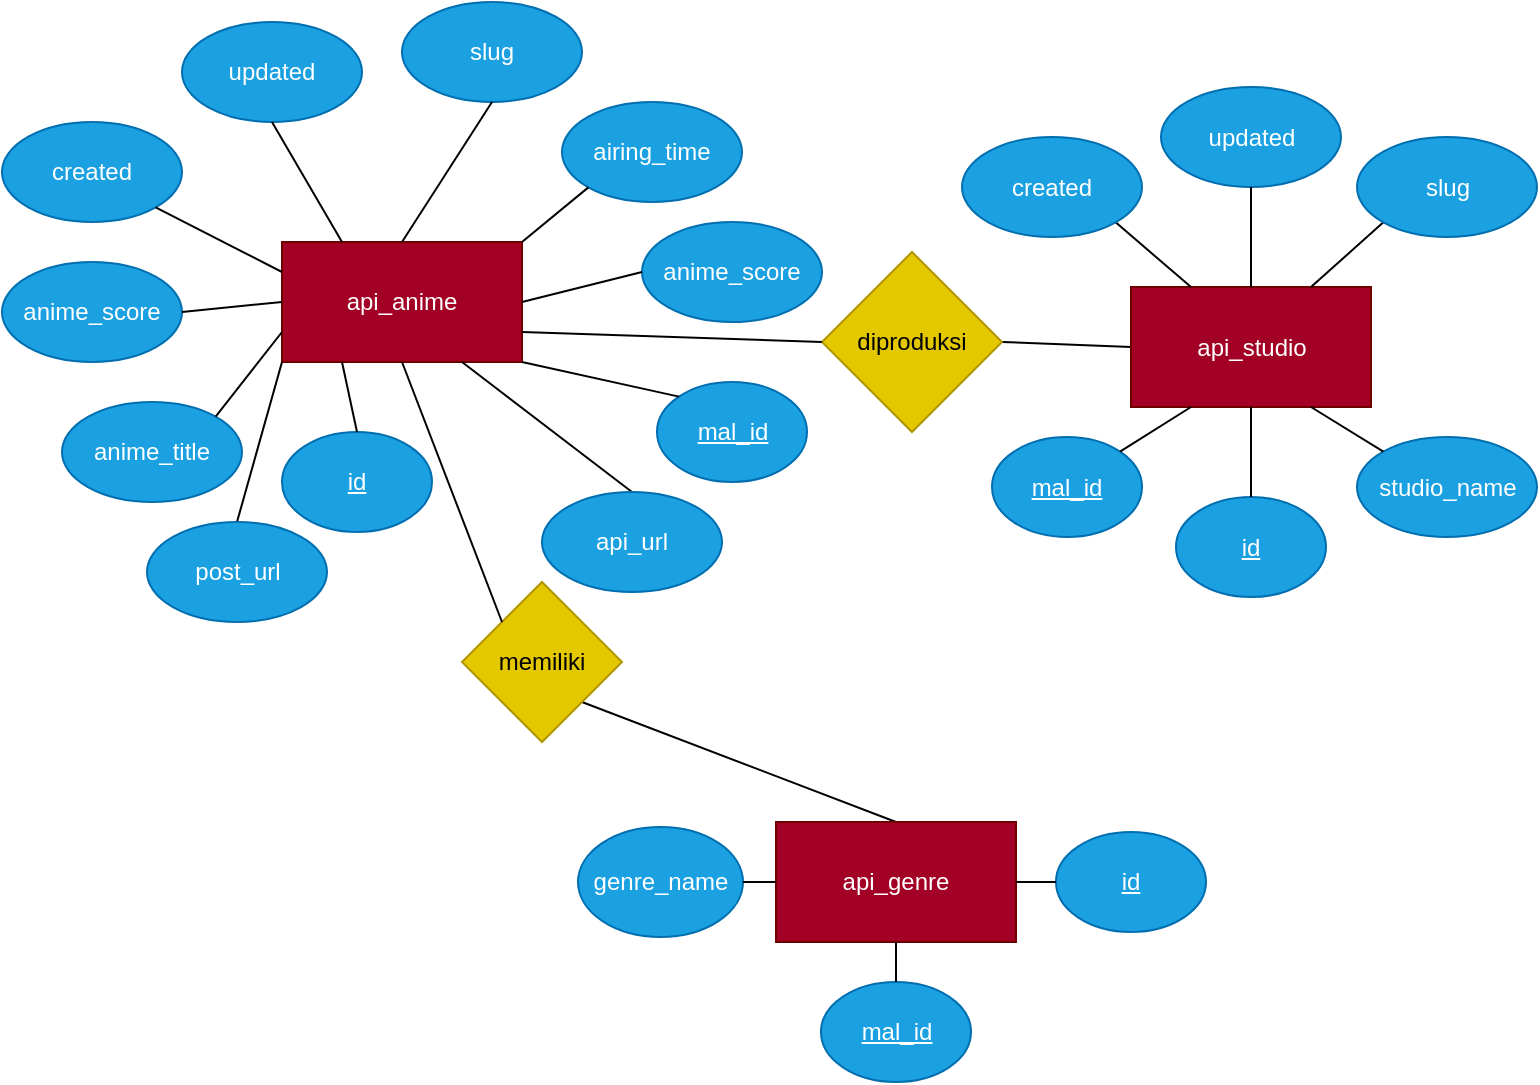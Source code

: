 <mxfile>
    <diagram id="-uFaY8XRwCROAGWN2ngl" name="Page-1">
        <mxGraphModel dx="836" dy="623" grid="1" gridSize="10" guides="1" tooltips="1" connect="1" arrows="1" fold="1" page="1" pageScale="1" pageWidth="827" pageHeight="1169" math="0" shadow="0">
            <root>
                <mxCell id="0"/>
                <mxCell id="1" parent="0"/>
                <mxCell id="59" style="edgeStyle=none;html=1;exitX=1;exitY=0.5;exitDx=0;exitDy=0;entryX=0;entryY=0.5;entryDx=0;entryDy=0;endArrow=none;endFill=0;strokeColor=#000000;" edge="1" parent="1" source="56" target="4">
                    <mxGeometry relative="1" as="geometry"/>
                </mxCell>
                <mxCell id="56" value="diproduksi" style="rhombus;whiteSpace=wrap;html=1;fillColor=#e3c800;fontColor=#000000;strokeColor=#B09500;" vertex="1" parent="1">
                    <mxGeometry x="440" y="185" width="90" height="90" as="geometry"/>
                </mxCell>
                <mxCell id="67" style="edgeStyle=none;html=1;exitX=1;exitY=1;exitDx=0;exitDy=0;entryX=0.5;entryY=0;entryDx=0;entryDy=0;endArrow=none;endFill=0;strokeColor=#000000;" edge="1" parent="1" source="64" target="45">
                    <mxGeometry relative="1" as="geometry">
                        <mxPoint x="290" y="450" as="sourcePoint"/>
                    </mxGeometry>
                </mxCell>
                <mxCell id="64" value="memiliki" style="rhombus;whiteSpace=wrap;html=1;fillColor=#e3c800;fontColor=#000000;strokeColor=#B09500;" vertex="1" parent="1">
                    <mxGeometry x="260" y="350" width="80" height="80" as="geometry"/>
                </mxCell>
                <mxCell id="71" value="" style="group" vertex="1" connectable="0" parent="1">
                    <mxGeometry x="30" y="60" width="410" height="310" as="geometry"/>
                </mxCell>
                <mxCell id="3" value="api_anime" style="rounded=0;whiteSpace=wrap;html=1;fillColor=#a20025;fontColor=#ffffff;strokeColor=#6F0000;" vertex="1" parent="71">
                    <mxGeometry x="140" y="120" width="120" height="60" as="geometry"/>
                </mxCell>
                <mxCell id="5" value="id" style="ellipse;whiteSpace=wrap;html=1;fontStyle=4;fillColor=#1ba1e2;fontColor=#ffffff;strokeColor=#006EAF;" vertex="1" parent="71">
                    <mxGeometry x="140" y="215" width="75" height="50" as="geometry"/>
                </mxCell>
                <mxCell id="12" style="edgeStyle=none;html=1;exitX=0.25;exitY=1;exitDx=0;exitDy=0;entryX=0.5;entryY=0;entryDx=0;entryDy=0;endArrow=none;endFill=0;strokeColor=#000000;" edge="1" parent="71" source="3" target="5">
                    <mxGeometry relative="1" as="geometry"/>
                </mxCell>
                <mxCell id="6" value="mal_id" style="ellipse;whiteSpace=wrap;html=1;fontStyle=4;fillColor=#1ba1e2;fontColor=#ffffff;strokeColor=#006EAF;" vertex="1" parent="71">
                    <mxGeometry x="327.5" y="190" width="75" height="50" as="geometry"/>
                </mxCell>
                <mxCell id="13" style="edgeStyle=none;html=1;entryX=0;entryY=0;entryDx=0;entryDy=0;endArrow=none;endFill=0;exitX=1;exitY=1;exitDx=0;exitDy=0;strokeColor=#000000;" edge="1" parent="71" source="3" target="6">
                    <mxGeometry relative="1" as="geometry">
                        <mxPoint x="270" y="180" as="sourcePoint"/>
                    </mxGeometry>
                </mxCell>
                <mxCell id="7" value="anime_title" style="ellipse;whiteSpace=wrap;html=1;fontStyle=0;fillColor=#1ba1e2;fontColor=#ffffff;strokeColor=#006EAF;" vertex="1" parent="71">
                    <mxGeometry x="30" y="200" width="90" height="50" as="geometry"/>
                </mxCell>
                <mxCell id="16" style="edgeStyle=none;html=1;exitX=0;exitY=0.75;exitDx=0;exitDy=0;entryX=1;entryY=0;entryDx=0;entryDy=0;endArrow=none;endFill=0;strokeColor=#000000;" edge="1" parent="71" source="3" target="7">
                    <mxGeometry relative="1" as="geometry"/>
                </mxCell>
                <mxCell id="8" value="anime_score" style="ellipse;whiteSpace=wrap;html=1;fontStyle=0;fillColor=#1ba1e2;fontColor=#ffffff;strokeColor=#006EAF;" vertex="1" parent="71">
                    <mxGeometry y="130" width="90" height="50" as="geometry"/>
                </mxCell>
                <mxCell id="15" style="edgeStyle=none;html=1;exitX=0;exitY=0.5;exitDx=0;exitDy=0;entryX=1;entryY=0.5;entryDx=0;entryDy=0;endArrow=none;endFill=0;strokeColor=#000000;" edge="1" parent="71" source="3" target="8">
                    <mxGeometry relative="1" as="geometry"/>
                </mxCell>
                <mxCell id="9" value="anime_score" style="ellipse;whiteSpace=wrap;html=1;fontStyle=0;fillColor=#1ba1e2;fontColor=#ffffff;strokeColor=#006EAF;" vertex="1" parent="71">
                    <mxGeometry x="320" y="110" width="90" height="50" as="geometry"/>
                </mxCell>
                <mxCell id="14" style="edgeStyle=none;html=1;exitX=1;exitY=0.5;exitDx=0;exitDy=0;entryX=0;entryY=0.5;entryDx=0;entryDy=0;endArrow=none;endFill=0;strokeColor=#000000;" edge="1" parent="71" source="3" target="9">
                    <mxGeometry relative="1" as="geometry"/>
                </mxCell>
                <mxCell id="10" value="airing_time" style="ellipse;whiteSpace=wrap;html=1;fontStyle=0;fillColor=#1ba1e2;fontColor=#ffffff;strokeColor=#006EAF;" vertex="1" parent="71">
                    <mxGeometry x="280" y="50" width="90" height="50" as="geometry"/>
                </mxCell>
                <mxCell id="17" style="edgeStyle=none;html=1;exitX=1;exitY=0;exitDx=0;exitDy=0;entryX=0;entryY=1;entryDx=0;entryDy=0;endArrow=none;endFill=0;strokeColor=#000000;" edge="1" parent="71" source="3" target="10">
                    <mxGeometry relative="1" as="geometry"/>
                </mxCell>
                <mxCell id="11" value="slug" style="ellipse;whiteSpace=wrap;html=1;fontStyle=0;fillColor=#1ba1e2;fontColor=#ffffff;strokeColor=#006EAF;" vertex="1" parent="71">
                    <mxGeometry x="200" width="90" height="50" as="geometry"/>
                </mxCell>
                <mxCell id="18" style="edgeStyle=none;html=1;exitX=0.5;exitY=0;exitDx=0;exitDy=0;entryX=0.5;entryY=1;entryDx=0;entryDy=0;endArrow=none;endFill=0;strokeColor=#000000;" edge="1" parent="71" source="3" target="11">
                    <mxGeometry relative="1" as="geometry"/>
                </mxCell>
                <mxCell id="19" value="updated" style="ellipse;whiteSpace=wrap;html=1;fontStyle=0;fillColor=#1ba1e2;fontColor=#ffffff;strokeColor=#006EAF;" vertex="1" parent="71">
                    <mxGeometry x="90" y="10" width="90" height="50" as="geometry"/>
                </mxCell>
                <mxCell id="23" style="edgeStyle=none;html=1;exitX=0.25;exitY=0;exitDx=0;exitDy=0;entryX=0.5;entryY=1;entryDx=0;entryDy=0;endArrow=none;endFill=0;strokeColor=#000000;" edge="1" parent="71" source="3" target="19">
                    <mxGeometry relative="1" as="geometry"/>
                </mxCell>
                <mxCell id="20" value="created" style="ellipse;whiteSpace=wrap;html=1;fontStyle=0;fillColor=#1ba1e2;fontColor=#ffffff;strokeColor=#006EAF;" vertex="1" parent="71">
                    <mxGeometry y="60" width="90" height="50" as="geometry"/>
                </mxCell>
                <mxCell id="22" style="edgeStyle=none;html=1;exitX=0;exitY=0.25;exitDx=0;exitDy=0;entryX=1;entryY=1;entryDx=0;entryDy=0;endArrow=none;endFill=0;strokeColor=#000000;" edge="1" parent="71" source="3" target="20">
                    <mxGeometry relative="1" as="geometry"/>
                </mxCell>
                <mxCell id="26" style="edgeStyle=none;html=1;exitX=0.5;exitY=0;exitDx=0;exitDy=0;entryX=0;entryY=1;entryDx=0;entryDy=0;endArrow=none;endFill=0;strokeColor=#000000;" edge="1" parent="71" source="24" target="3">
                    <mxGeometry relative="1" as="geometry"/>
                </mxCell>
                <mxCell id="24" value="post_url" style="ellipse;whiteSpace=wrap;html=1;fontStyle=0;fillColor=#1ba1e2;fontColor=#ffffff;strokeColor=#006EAF;" vertex="1" parent="71">
                    <mxGeometry x="72.5" y="260" width="90" height="50" as="geometry"/>
                </mxCell>
                <mxCell id="27" style="edgeStyle=none;html=1;exitX=0.5;exitY=0;exitDx=0;exitDy=0;endArrow=none;endFill=0;entryX=0.75;entryY=1;entryDx=0;entryDy=0;strokeColor=#000000;" edge="1" parent="71" source="25" target="3">
                    <mxGeometry relative="1" as="geometry">
                        <mxPoint x="250" y="240" as="targetPoint"/>
                    </mxGeometry>
                </mxCell>
                <mxCell id="25" value="api_url" style="ellipse;whiteSpace=wrap;html=1;fontStyle=0;fillColor=#1ba1e2;fontColor=#ffffff;strokeColor=#006EAF;" vertex="1" parent="71">
                    <mxGeometry x="270" y="245" width="90" height="50" as="geometry"/>
                </mxCell>
                <mxCell id="58" style="edgeStyle=none;html=1;exitX=0;exitY=0.5;exitDx=0;exitDy=0;entryX=1;entryY=0.75;entryDx=0;entryDy=0;endArrow=none;endFill=0;strokeColor=#000000;" edge="1" parent="1" source="56" target="3">
                    <mxGeometry relative="1" as="geometry"/>
                </mxCell>
                <mxCell id="65" style="edgeStyle=none;html=1;exitX=0.5;exitY=1;exitDx=0;exitDy=0;entryX=0;entryY=0;entryDx=0;entryDy=0;endArrow=none;endFill=0;strokeColor=#000000;" edge="1" parent="1" source="3" target="64">
                    <mxGeometry relative="1" as="geometry"/>
                </mxCell>
                <mxCell id="72" value="" style="group" vertex="1" connectable="0" parent="1">
                    <mxGeometry x="510" y="102.5" width="287.5" height="255" as="geometry"/>
                </mxCell>
                <mxCell id="4" value="api_studio" style="rounded=0;whiteSpace=wrap;html=1;fillColor=#a20025;fontColor=#ffffff;strokeColor=#6F0000;" vertex="1" parent="72">
                    <mxGeometry x="84.5" y="100" width="120" height="60" as="geometry"/>
                </mxCell>
                <mxCell id="29" value="id" style="ellipse;whiteSpace=wrap;html=1;fontStyle=4;fillColor=#1ba1e2;fontColor=#ffffff;strokeColor=#006EAF;" vertex="1" parent="72">
                    <mxGeometry x="107" y="205" width="75" height="50" as="geometry"/>
                </mxCell>
                <mxCell id="36" style="edgeStyle=none;html=1;exitX=0.5;exitY=1;exitDx=0;exitDy=0;entryX=0.5;entryY=0;entryDx=0;entryDy=0;endArrow=none;endFill=0;strokeColor=#000000;" edge="1" parent="72" source="4" target="29">
                    <mxGeometry relative="1" as="geometry"/>
                </mxCell>
                <mxCell id="30" value="updated" style="ellipse;whiteSpace=wrap;html=1;fontStyle=0;fillColor=#1ba1e2;fontColor=#ffffff;strokeColor=#006EAF;" vertex="1" parent="72">
                    <mxGeometry x="99.5" width="90" height="50" as="geometry"/>
                </mxCell>
                <mxCell id="33" style="edgeStyle=none;html=1;exitX=0.5;exitY=0;exitDx=0;exitDy=0;entryX=0.5;entryY=1;entryDx=0;entryDy=0;endArrow=none;endFill=0;strokeColor=#000000;" edge="1" parent="72" source="4" target="30">
                    <mxGeometry relative="1" as="geometry"/>
                </mxCell>
                <mxCell id="42" style="edgeStyle=none;html=1;entryX=0.75;entryY=0;entryDx=0;entryDy=0;endArrow=none;endFill=0;exitX=0;exitY=1;exitDx=0;exitDy=0;strokeColor=#000000;" edge="1" parent="72" source="31" target="4">
                    <mxGeometry relative="1" as="geometry">
                        <mxPoint x="207.5" y="85" as="sourcePoint"/>
                    </mxGeometry>
                </mxCell>
                <mxCell id="31" value="slug" style="ellipse;whiteSpace=wrap;html=1;fontStyle=0;fillColor=#1ba1e2;fontColor=#ffffff;strokeColor=#006EAF;" vertex="1" parent="72">
                    <mxGeometry x="197.5" y="25" width="90" height="50" as="geometry"/>
                </mxCell>
                <mxCell id="41" style="edgeStyle=none;html=1;exitX=1;exitY=1;exitDx=0;exitDy=0;entryX=0.25;entryY=0;entryDx=0;entryDy=0;endArrow=none;endFill=0;strokeColor=#000000;" edge="1" parent="72" source="32" target="4">
                    <mxGeometry relative="1" as="geometry"/>
                </mxCell>
                <mxCell id="32" value="created" style="ellipse;whiteSpace=wrap;html=1;fontStyle=0;fillColor=#1ba1e2;fontColor=#ffffff;strokeColor=#006EAF;" vertex="1" parent="72">
                    <mxGeometry y="25" width="90" height="50" as="geometry"/>
                </mxCell>
                <mxCell id="39" value="mal_id" style="ellipse;whiteSpace=wrap;html=1;fontStyle=4;fillColor=#1ba1e2;fontColor=#ffffff;strokeColor=#006EAF;" vertex="1" parent="72">
                    <mxGeometry x="15" y="175" width="75" height="50" as="geometry"/>
                </mxCell>
                <mxCell id="40" style="edgeStyle=none;html=1;exitX=0.25;exitY=1;exitDx=0;exitDy=0;entryX=1;entryY=0;entryDx=0;entryDy=0;endArrow=none;endFill=0;strokeColor=#000000;" edge="1" parent="72" source="4" target="39">
                    <mxGeometry relative="1" as="geometry"/>
                </mxCell>
                <mxCell id="43" value="studio_name" style="ellipse;whiteSpace=wrap;html=1;fontStyle=0;fillColor=#1ba1e2;fontColor=#ffffff;strokeColor=#006EAF;" vertex="1" parent="72">
                    <mxGeometry x="197.5" y="175" width="90" height="50" as="geometry"/>
                </mxCell>
                <mxCell id="44" style="edgeStyle=none;html=1;exitX=0.75;exitY=1;exitDx=0;exitDy=0;entryX=0;entryY=0;entryDx=0;entryDy=0;endArrow=none;endFill=0;strokeColor=#000000;" edge="1" parent="72" source="4" target="43">
                    <mxGeometry relative="1" as="geometry"/>
                </mxCell>
                <mxCell id="73" value="" style="group" vertex="1" connectable="0" parent="1">
                    <mxGeometry x="318" y="470" width="314" height="130" as="geometry"/>
                </mxCell>
                <mxCell id="45" value="api_genre" style="rounded=0;whiteSpace=wrap;html=1;fillColor=#a20025;fontColor=#ffffff;strokeColor=#6F0000;" vertex="1" parent="73">
                    <mxGeometry x="99" width="120" height="60" as="geometry"/>
                </mxCell>
                <mxCell id="46" value="mal_id" style="ellipse;whiteSpace=wrap;html=1;fontStyle=4;fillColor=#1ba1e2;fontColor=#ffffff;strokeColor=#006EAF;" vertex="1" parent="73">
                    <mxGeometry x="121.5" y="80" width="75" height="50" as="geometry"/>
                </mxCell>
                <mxCell id="54" style="edgeStyle=none;html=1;exitX=0.5;exitY=1;exitDx=0;exitDy=0;entryX=0.5;entryY=0;entryDx=0;entryDy=0;endArrow=none;endFill=0;strokeColor=#000000;" edge="1" parent="73" source="45" target="46">
                    <mxGeometry relative="1" as="geometry"/>
                </mxCell>
                <mxCell id="47" value="id" style="ellipse;whiteSpace=wrap;html=1;fontStyle=4;fillColor=#1ba1e2;fontColor=#ffffff;strokeColor=#006EAF;" vertex="1" parent="73">
                    <mxGeometry x="239" y="5" width="75" height="50" as="geometry"/>
                </mxCell>
                <mxCell id="51" style="edgeStyle=none;html=1;exitX=1;exitY=0.5;exitDx=0;exitDy=0;entryX=0;entryY=0.5;entryDx=0;entryDy=0;endArrow=none;endFill=0;strokeColor=#000000;" edge="1" parent="73" source="45" target="47">
                    <mxGeometry relative="1" as="geometry"/>
                </mxCell>
                <mxCell id="52" value="genre_name" style="ellipse;whiteSpace=wrap;html=1;fontStyle=0;fillColor=#1ba1e2;fontColor=#ffffff;strokeColor=#006EAF;" vertex="1" parent="73">
                    <mxGeometry y="2.5" width="82.5" height="55" as="geometry"/>
                </mxCell>
                <mxCell id="53" style="edgeStyle=none;html=1;exitX=0;exitY=0.5;exitDx=0;exitDy=0;entryX=1;entryY=0.5;entryDx=0;entryDy=0;endArrow=none;endFill=0;strokeColor=#000000;" edge="1" parent="73" source="45" target="52">
                    <mxGeometry relative="1" as="geometry"/>
                </mxCell>
            </root>
        </mxGraphModel>
    </diagram>
</mxfile>
